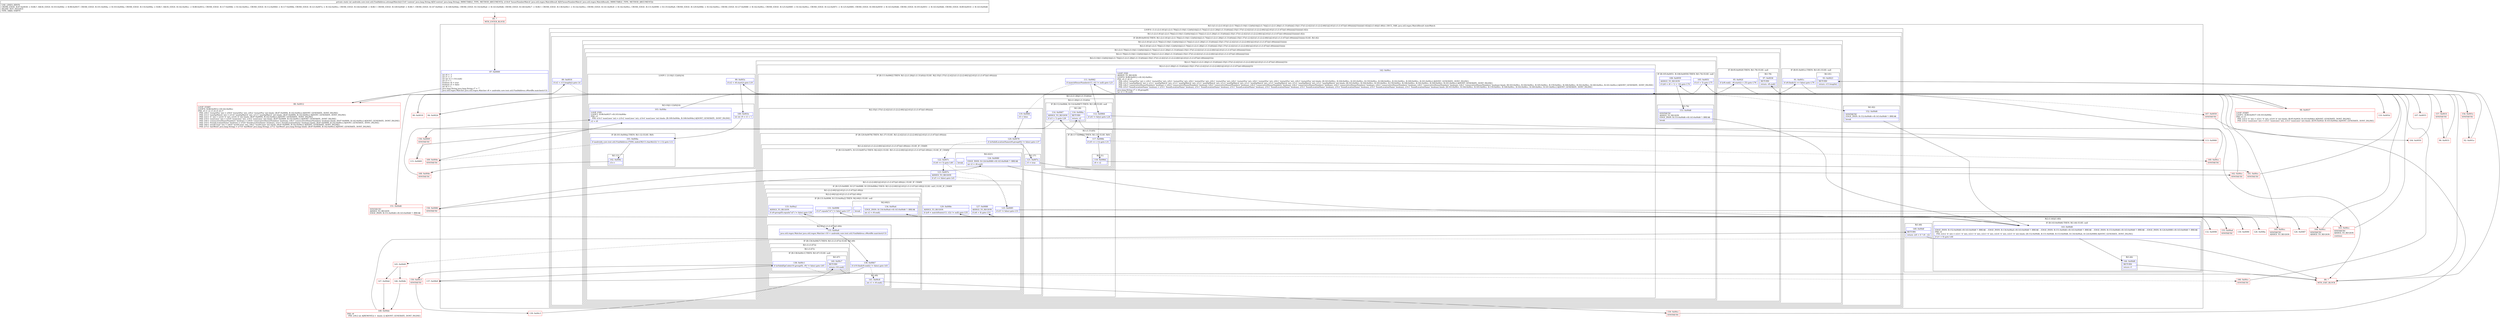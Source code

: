 digraph "CFG forandroidx.core.text.util.FindAddress.attemptMatch(Ljava\/lang\/String;Ljava\/util\/regex\/MatchResult;)I" {
subgraph cluster_Region_770314952 {
label = "R(3:1|(1:(1:(2:(1:81)|(1:(2:(1:78)|(2:(3:10|(1:12)(0)|14)|(2:(1:74)|(2:(1:(2:(1:28)|(1:(1:31)(0))))(2:35|(1:37)(1:(2:42|1)(1:(1:(2:(2:60|1)|(2:61|(1:(1:(1:67)))(1:69)))))))|33)))))))(1:82))|(2:(1:44)|(1:48))) | DECL_VAR: java.util.regex.MatchResult stateMatch\l";
node [shape=record,color=blue];
Node_87 [shape=record,label="{87\:\ 0x0000|int r0 = \-1\lint r1 = \-1\lint int r2 = r14.end()\lint r3 = 1\lboolean r4 = true\lboolean r5 = false\lint r6 = 1\ljava.lang.String java.lang.String r7 = \"\"\ljava.util.regex.Matcher java.util.regex.Matcher r8 = androidx.core.text.util.FindAddress.sWordRe.matcher(r13)\l}"];
subgraph cluster_LoopRegion_1251894404 {
label = "LOOP:0: (1:(1:(2:(1:81)|(1:(2:(1:78)|(2:(3:10|(1:12)(0)|14)|(2:(1:74)|(2:(1:(2:(1:28)|(1:(1:31)(0))))(2:35|(1:37)(1:(2:42|1)(1:(1:(2:(2:60|1)|(2:61|(1:(1:(1:67)))(1:69)))))))|33)))))))(1:82))";
node [shape=record,color=blue];
subgraph cluster_Region_929137748 {
label = "R(1:(1:(2:(1:81)|(1:(2:(1:78)|(2:(3:10|(1:12)(0)|14)|(2:(1:74)|(2:(1:(2:(1:28)|(1:(1:31)(0))))(2:35|(1:37)(1:(2:42|1)(1:(1:(2:(2:60|1)|(2:61|(1:(1:(1:67)))(1:69)))))))|33)))))))(1:82))";
node [shape=record,color=blue];
subgraph cluster_IfRegion_662860893 {
label = "IF [B:89:0x0016] THEN: R(1:(2:(1:81)|(1:(2:(1:78)|(2:(3:10|(1:12)(0)|14)|(2:(1:74)|(2:(1:(2:(1:28)|(1:(1:31)(0))))(2:35|(1:37)(1:(2:42|1)(1:(1:(2:(2:60|1)|(2:61|(1:(1:(1:67)))(1:69)))))))|33))))))) ELSE: R(1:82)";
node [shape=record,color=blue];
Node_89 [shape=record,label="{89\:\ 0x0016|if (r2 \< r13.length()) goto L4\l}"];
subgraph cluster_Region_803772990 {
label = "R(1:(2:(1:81)|(1:(2:(1:78)|(2:(3:10|(1:12)(0)|14)|(2:(1:74)|(2:(1:(2:(1:28)|(1:(1:31)(0))))(2:35|(1:37)(1:(2:42|1)(1:(1:(2:(2:60|1)|(2:61|(1:(1:(1:67)))(1:69)))))))|33)))))))";
node [shape=record,color=blue];
subgraph cluster_Region_291026083 {
label = "R(2:(1:81)|(1:(2:(1:78)|(2:(3:10|(1:12)(0)|14)|(2:(1:74)|(2:(1:(2:(1:28)|(1:(1:31)(0))))(2:35|(1:37)(1:(2:42|1)(1:(1:(2:(2:60|1)|(2:61|(1:(1:(1:67)))(1:69)))))))|33))))))";
node [shape=record,color=blue];
subgraph cluster_IfRegion_219836740 {
label = "IF [B:91:0x001c] THEN: R(1:81) ELSE: null";
node [shape=record,color=blue];
Node_91 [shape=record,label="{91\:\ 0x001c|if (r8.find(r2) == false) goto L79\l}"];
subgraph cluster_Region_685463624 {
label = "R(1:81)";
node [shape=record,color=blue];
Node_93 [shape=record,label="{93\:\ 0x0023|RETURN\l|return \-r13.length()\l}"];
}
}
subgraph cluster_Region_329460259 {
label = "R(1:(2:(1:78)|(2:(3:10|(1:12)(0)|14)|(2:(1:74)|(2:(1:(2:(1:28)|(1:(1:31)(0))))(2:35|(1:37)(1:(2:42|1)(1:(1:(2:(2:60|1)|(2:61|(1:(1:(1:67)))(1:69)))))))|33)))))";
node [shape=record,color=blue];
subgraph cluster_Region_2029087491 {
label = "R(2:(1:78)|(2:(3:10|(1:12)(0)|14)|(2:(1:74)|(2:(1:(2:(1:28)|(1:(1:31)(0))))(2:35|(1:37)(1:(2:42|1)(1:(1:(2:(2:60|1)|(2:61|(1:(1:(1:67)))(1:69)))))))|33))))";
node [shape=record,color=blue];
subgraph cluster_IfRegion_822379233 {
label = "IF [B:95:0x002f] THEN: R(1:78) ELSE: null";
node [shape=record,color=blue];
Node_95 [shape=record,label="{95\:\ 0x002f|if ((r8.end() \- r8.start()) \> 25) goto L76\l}"];
subgraph cluster_Region_160281785 {
label = "R(1:78)";
node [shape=record,color=blue];
Node_97 [shape=record,label="{97\:\ 0x0036|RETURN\l|return \-r8.end()\l}"];
}
}
subgraph cluster_Region_743974162 {
label = "R(2:(3:10|(1:12)(0)|14)|(2:(1:74)|(2:(1:(2:(1:28)|(1:(1:31)(0))))(2:35|(1:37)(1:(2:42|1)(1:(1:(2:(2:60|1)|(2:61|(1:(1:(1:67)))(1:69)))))))|33)))";
node [shape=record,color=blue];
subgraph cluster_LoopRegion_862460208 {
label = "LOOP:1: (3:10|(1:12)(0)|14)";
node [shape=record,color=blue];
Node_99 [shape=record,label="{99\:\ 0x003c|if (r2 \< r8.start()) goto L10\l}"];
subgraph cluster_Region_1811704193 {
label = "R(3:10|(1:12)(0)|14)";
node [shape=record,color=blue];
Node_100 [shape=record,label="{100\:\ 0x003e|int int r9 = r2 + 1\l}"];
subgraph cluster_IfRegion_1003540157 {
label = "IF [B:101:0x004a] THEN: R(1:12) ELSE: R(0)";
node [shape=record,color=blue];
Node_101 [shape=record,label="{101\:\ 0x004a|if (androidx.core.text.util.FindAddress.f74NL.indexOf(r13.charAt(r2)) != (\-1)) goto L12\l}"];
subgraph cluster_Region_532676771 {
label = "R(1:12)";
node [shape=record,color=blue];
Node_102 [shape=record,label="{102\:\ 0x004c|r3++\l}"];
}
subgraph cluster_Region_1580413385 {
label = "R(0)";
node [shape=record,color=blue];
}
}
Node_103 [shape=record,label="{103\:\ 0x004e|LOOP_END\lLOOP:1: B:98:0x0037\-\>B:103:0x004e\lPHI: r3 \l  PHI: (r3v3 'numLines' int) = (r3v2 'numLines' int), (r3v4 'numLines' int) binds: [B:169:0x004e, B:168:0x004e] A[DONT_GENERATE, DONT_INLINE]\l|r2 = r9\l}"];
}
}
subgraph cluster_Region_1414261278 {
label = "R(2:(1:74)|(2:(1:(2:(1:28)|(1:(1:31)(0))))(2:35|(1:37)(1:(2:42|1)(1:(1:(2:(2:60|1)|(2:61|(1:(1:(1:67)))(1:69)))))))|33))";
node [shape=record,color=blue];
subgraph cluster_IfRegion_864041496 {
label = "IF [B:105:0x0051, B:108:0x0059] THEN: R(1:74) ELSE: null";
node [shape=record,color=blue];
Node_105 [shape=record,label="{105\:\ 0x0051|if (r3 \> 5) goto L75\l}"];
Node_108 [shape=record,label="{108\:\ 0x0059|ADDED_TO_REGION\l|if ((r6 = r6 + 1) \> 14) goto L74\l}"];
subgraph cluster_Region_663829223 {
label = "R(1:74)";
node [shape=record,color=blue];
Node_153 [shape=record,label="{153\:\ 0x00d6|SYNTHETIC\lADDED_TO_REGION\lEDGE_INSN: B:153:0x00d6\-\>B:143:0x00d6 ?: BREAK  \l|break\l}"];
}
}
subgraph cluster_Region_65512802 {
label = "R(2:(1:(2:(1:28)|(1:(1:31)(0))))(2:35|(1:37)(1:(2:42|1)(1:(1:(2:(2:60|1)|(2:61|(1:(1:(1:67)))(1:69)))))))|33)";
node [shape=record,color=blue];
subgraph cluster_IfRegion_264533254 {
label = "IF [B:111:0x0062] THEN: R(1:(2:(1:28)|(1:(1:31)(0)))) ELSE: R(2:35|(1:37)(1:(2:42|1)(1:(1:(2:(2:60|1)|(2:61|(1:(1:(1:67)))(1:69)))))))";
node [shape=record,color=blue];
Node_111 [shape=record,label="{111\:\ 0x0062|if (matchHouseNumber(r13, r2) != null) goto L23\l}"];
subgraph cluster_Region_1250753458 {
label = "R(1:(2:(1:28)|(1:(1:31)(0))))";
node [shape=record,color=blue];
subgraph cluster_Region_225850963 {
label = "R(2:(1:28)|(1:(1:31)(0)))";
node [shape=record,color=blue];
subgraph cluster_IfRegion_924935278 {
label = "IF [B:112:0x0064, B:114:0x0067] THEN: R(1:28) ELSE: null";
node [shape=record,color=blue];
Node_112 [shape=record,label="{112\:\ 0x0064|if (r4 != false) goto L24\l}"];
Node_114 [shape=record,label="{114\:\ 0x0067|ADDED_TO_REGION\l|if (r3 \> 1) goto L26\l}"];
subgraph cluster_Region_1359656427 {
label = "R(1:28)";
node [shape=record,color=blue];
Node_116 [shape=record,label="{116\:\ 0x006a|RETURN\l|return \-r2\l}"];
}
}
subgraph cluster_Region_107362041 {
label = "R(1:(1:31)(0))";
node [shape=record,color=blue];
subgraph cluster_IfRegion_2105720419 {
label = "IF [B:117:0x006b] THEN: R(1:31) ELSE: R(0)";
node [shape=record,color=blue];
Node_117 [shape=record,label="{117\:\ 0x006b|if (r0 == (\-1)) goto L31\l}"];
subgraph cluster_Region_180364335 {
label = "R(1:31)";
node [shape=record,color=blue];
Node_118 [shape=record,label="{118\:\ 0x006d|r0 = r2\l}"];
}
subgraph cluster_Region_680424144 {
label = "R(0)";
node [shape=record,color=blue];
}
}
}
}
}
subgraph cluster_Region_1361317494 {
label = "R(2:35|(1:37)(1:(2:42|1)(1:(1:(2:(2:60|1)|(2:61|(1:(1:(1:67)))(1:69)))))))";
node [shape=record,color=blue];
Node_119 [shape=record,label="{119\:\ 0x006f|r4 = false\l}"];
subgraph cluster_IfRegion_383264006 {
label = "IF [B:120:0x0078] THEN: R(1:37) ELSE: R(1:(2:42|1)(1:(1:(2:(2:60|1)|(2:61|(1:(1:(1:67)))(1:69))))))";
node [shape=record,color=blue];
Node_120 [shape=record,label="{120\:\ 0x0078|if (isValidLocationName(r8.group(0)) != false) goto L37\l}"];
subgraph cluster_Region_1316936169 {
label = "R(1:37)";
node [shape=record,color=blue];
Node_121 [shape=record,label="{121\:\ 0x007a|r5 = true\l}"];
}
subgraph cluster_Region_99769624 {
label = "R(1:(2:42|1)(1:(1:(2:(2:60|1)|(2:61|(1:(1:(1:67)))(1:69)))))) | ELSE_IF_CHAIN\l";
node [shape=record,color=blue];
subgraph cluster_IfRegion_2090625732 {
label = "IF [B:122:0x007c, B:123:0x007e] THEN: R(2:42|1) ELSE: R(1:(1:(2:(2:60|1)|(2:61|(1:(1:(1:67)))(1:69))))) | ELSE_IF_CHAIN\l";
node [shape=record,color=blue];
Node_122 [shape=record,label="{122\:\ 0x007c|if (r6 == 5) goto L40\l}"];
Node_123 [shape=record,label="{123\:\ 0x007e|ADDED_TO_REGION\l|if (r5 == false) goto L41\l}"];
subgraph cluster_Region_1294787546 {
label = "R(2:42|1)";
node [shape=record,color=blue];
Node_124 [shape=record,label="{124\:\ 0x0080|EDGE_INSN: B:124:0x0080\-\>B:143:0x00d6 ?: BREAK  \l|int r2 = r8.end()\l}"];
Node_InsnContainer_965355355 [shape=record,label="{|break\l}"];
}
subgraph cluster_Region_241962861 {
label = "R(1:(1:(2:(2:60|1)|(2:61|(1:(1:(1:67)))(1:69))))) | ELSE_IF_CHAIN\l";
node [shape=record,color=blue];
subgraph cluster_IfRegion_584615779 {
label = "IF [B:125:0x0085, B:127:0x0088, B:129:0x008e] THEN: R(1:(2:(2:60|1)|(2:61|(1:(1:(1:67)))(1:69)))) ELSE: null | ELSE_IF_CHAIN\l";
node [shape=record,color=blue];
Node_125 [shape=record,label="{125\:\ 0x0085|if (r5 != false) goto L51\l}"];
Node_127 [shape=record,label="{127\:\ 0x0088|ADDED_TO_REGION\l|if (r6 \> 4) goto L53\l}"];
Node_129 [shape=record,label="{129\:\ 0x008e|ADDED_TO_REGION\l|if ((r9 = matchState(r13, r2)) != null) goto L55\l}"];
subgraph cluster_Region_1437590658 {
label = "R(1:(2:(2:60|1)|(2:61|(1:(1:(1:67)))(1:69))))";
node [shape=record,color=blue];
subgraph cluster_Region_1117944242 {
label = "R(2:(2:60|1)|(2:61|(1:(1:(1:67)))(1:69)))";
node [shape=record,color=blue];
subgraph cluster_IfRegion_1075999533 {
label = "IF [B:131:0x0096, B:133:0x00a2] THEN: R(2:60|1) ELSE: null";
node [shape=record,color=blue];
Node_131 [shape=record,label="{131\:\ 0x0096|if (r7.equals(\"et\") != false) goto L57\l}"];
Node_133 [shape=record,label="{133\:\ 0x00a2|ADDED_TO_REGION\l|if (r9.group(0).equals(\"al\") != false) goto L59\l}"];
subgraph cluster_Region_1566718481 {
label = "R(2:60|1)";
node [shape=record,color=blue];
Node_134 [shape=record,label="{134\:\ 0x00a4|EDGE_INSN: B:134:0x00a4\-\>B:143:0x00d6 ?: BREAK  \l|int r2 = r9.end()\l}"];
Node_InsnContainer_712650306 [shape=record,label="{|break\l}"];
}
}
subgraph cluster_Region_1169197035 {
label = "R(2:61|(1:(1:(1:67)))(1:69))";
node [shape=record,color=blue];
Node_135 [shape=record,label="{135\:\ 0x00a9|java.util.regex.Matcher java.util.regex.Matcher r10 = androidx.core.text.util.FindAddress.sWordRe.matcher(r13)\l}"];
subgraph cluster_IfRegion_1345717814 {
label = "IF [B:136:0x00b7] THEN: R(1:(1:(1:67))) ELSE: R(1:69)";
node [shape=record,color=blue];
Node_136 [shape=record,label="{136\:\ 0x00b7|if (r10.find(r9.end()) != false) goto L63\l}"];
subgraph cluster_Region_1141066503 {
label = "R(1:(1:(1:67)))";
node [shape=record,color=blue];
subgraph cluster_Region_1847733489 {
label = "R(1:(1:67))";
node [shape=record,color=blue];
subgraph cluster_IfRegion_888822005 {
label = "IF [B:138:0x00c1] THEN: R(1:67) ELSE: null";
node [shape=record,color=blue];
Node_138 [shape=record,label="{138\:\ 0x00c1|if (isValidZipCode(r10.group(0), r9) != false) goto L65\l}"];
subgraph cluster_Region_1675471737 {
label = "R(1:67)";
node [shape=record,color=blue];
Node_140 [shape=record,label="{140\:\ 0x00c7|RETURN\l|return r10.end()\l}"];
}
}
}
}
subgraph cluster_Region_1517896955 {
label = "R(1:69)";
node [shape=record,color=blue];
Node_141 [shape=record,label="{141\:\ 0x00c8|int r1 = r9.end()\l}"];
}
}
}
}
}
}
}
}
}
}
}
}
Node_142 [shape=record,label="{142\:\ 0x00cc|LOOP_END\lADDED_TO_REGION\lLOOP:0: B:88:0x0012\-\>B:142:0x00cc\lPHI: r0 r1 r4 r5 \l  PHI: (r0v2 'restartPos' int) = (r0v1 'restartPos' int), (r0v1 'restartPos' int), (r0v1 'restartPos' int), (r0v1 'restartPos' int), (r0v1 'restartPos' int), (r0v1 'restartPos' int), (r0v1 'restartPos' int), (r0v3 'restartPos' int) binds: [B:163:0x00cc, B:164:0x00cc, B:165:0x00cc, B:159:0x00cc, B:166:0x00cc, B:162:0x00cc, B:160:0x00cc, B:161:0x00cc] A[DONT_GENERATE, DONT_INLINE]\l  PHI: (r1v3 'nonZipMatch' int) = (r1v1 'nonZipMatch' int), (r1v1 'nonZipMatch' int), (r1v1 'nonZipMatch' int), (r1v2 'nonZipMatch' int), (r1v1 'nonZipMatch' int), (r1v1 'nonZipMatch' int), (r1v1 'nonZipMatch' int), (r1v1 'nonZipMatch' int) binds: [B:163:0x00cc, B:164:0x00cc, B:165:0x00cc, B:159:0x00cc, B:166:0x00cc, B:162:0x00cc, B:160:0x00cc, B:161:0x00cc] A[DONT_GENERATE, DONT_INLINE]\l  PHI: (r4v3 'consecutiveHouseNumbers' boolean) = (r4v2 'consecutiveHouseNumbers' boolean), (r4v2 'consecutiveHouseNumbers' boolean), (r4v2 'consecutiveHouseNumbers' boolean), (r4v2 'consecutiveHouseNumbers' boolean), (r4v2 'consecutiveHouseNumbers' boolean), (r4v2 'consecutiveHouseNumbers' boolean), (r4v1 'consecutiveHouseNumbers' boolean), (r4v1 'consecutiveHouseNumbers' boolean) binds: [B:163:0x00cc, B:164:0x00cc, B:165:0x00cc, B:159:0x00cc, B:166:0x00cc, B:162:0x00cc, B:160:0x00cc, B:161:0x00cc] A[DONT_GENERATE, DONT_INLINE]\l  PHI: (r5v3 'foundLocationName' boolean) = (r5v1 'foundLocationName' boolean), (r5v1 'foundLocationName' boolean), (r5v1 'foundLocationName' boolean), (r5v1 'foundLocationName' boolean), (r5v1 'foundLocationName' boolean), (r5v2 'foundLocationName' boolean), (r5v1 'foundLocationName' boolean), (r5v1 'foundLocationName' boolean) binds: [B:163:0x00cc, B:164:0x00cc, B:165:0x00cc, B:159:0x00cc, B:166:0x00cc, B:162:0x00cc, B:160:0x00cc, B:161:0x00cc] A[DONT_GENERATE, DONT_INLINE]\l|java.lang.String r7 = r8.group(0)\lint r2 = r8.end()\l}"];
}
}
}
}
}
}
}
subgraph cluster_Region_1067231086 {
label = "R(1:82)";
node [shape=record,color=blue];
Node_152 [shape=record,label="{152\:\ 0x00d6|SYNTHETIC\lEDGE_INSN: B:152:0x00d6\-\>B:143:0x00d6 ?: BREAK  \l|break\l}"];
}
}
}
}
subgraph cluster_Region_1156548321 {
label = "R(2:(1:44)|(1:48))";
node [shape=record,color=blue];
subgraph cluster_IfRegion_1368646343 {
label = "IF [B:143:0x00d6] THEN: R(1:44) ELSE: null";
node [shape=record,color=blue];
Node_143 [shape=record,label="{143\:\ 0x00d6|EDGE_INSN: B:152:0x00d6\-\>B:143:0x00d6 ?: BREAK  , EDGE_INSN: B:134:0x00a4\-\>B:143:0x00d6 ?: BREAK  , EDGE_INSN: B:151:0x00d6\-\>B:143:0x00d6 ?: BREAK  , EDGE_INSN: B:153:0x00d6\-\>B:143:0x00d6 ?: BREAK  , EDGE_INSN: B:124:0x0080\-\>B:143:0x00d6 ?: BREAK  \lPHI: r2 \l  PHI: (r2v2 'it' int) = (r2v1 'it' int), (r2v3 'it' int), (r2v3 'it' int), (r2v4 'it' int), (r2v5 'it' int) binds: [B:152:0x00d6, B:151:0x00d6, B:153:0x00d6, B:134:0x00a4, B:124:0x0080] A[DONT_GENERATE, DONT_INLINE]\l|if (r1 \> 0) goto L44\l}"];
subgraph cluster_Region_956968752 {
label = "R(1:44)";
node [shape=record,color=blue];
Node_144 [shape=record,label="{144\:\ 0x00d8|RETURN\l|return r1\l}"];
}
}
subgraph cluster_Region_670592670 {
label = "R(1:48)";
node [shape=record,color=blue];
Node_149 [shape=record,label="{149\:\ 0x00df|RETURN\l|return \-(r0 \> 0 ? r0 : r2)\l}"];
}
}
}
Node_85 [shape=record,color=red,label="{85\:\ ?|MTH_ENTER_BLOCK\l}"];
Node_88 [shape=record,color=red,label="{88\:\ 0x0012|LOOP_START\lLOOP:0: B:88:0x0012\-\>B:142:0x00cc\lPHI: r0 r1 r2 r3 r4 r5 r6 r7 \l  PHI: (r0v1 'restartPos' int) = (r0v0 'restartPos' int), (r0v2 'restartPos' int) binds: [B:87:0x0000, B:142:0x00cc] A[DONT_GENERATE, DONT_INLINE]\l  PHI: (r1v1 'nonZipMatch' int) = (r1v0 'nonZipMatch' int), (r1v3 'nonZipMatch' int) binds: [B:87:0x0000, B:142:0x00cc] A[DONT_GENERATE, DONT_INLINE]\l  PHI: (r2v1 'it' int) = (r2v0 'it' int), (r2v6 'it' int) binds: [B:87:0x0000, B:142:0x00cc] A[DONT_GENERATE, DONT_INLINE]\l  PHI: (r3v1 'numLines' int) = (r3v0 'numLines' int), (r3v2 'numLines' int) binds: [B:87:0x0000, B:142:0x00cc] A[DONT_GENERATE, DONT_INLINE]\l  PHI: (r4v1 'consecutiveHouseNumbers' boolean) = (r4v0 'consecutiveHouseNumbers' boolean), (r4v3 'consecutiveHouseNumbers' boolean) binds: [B:87:0x0000, B:142:0x00cc] A[DONT_GENERATE, DONT_INLINE]\l  PHI: (r5v1 'foundLocationName' boolean) = (r5v0 'foundLocationName' boolean), (r5v3 'foundLocationName' boolean) binds: [B:87:0x0000, B:142:0x00cc] A[DONT_GENERATE, DONT_INLINE]\l  PHI: (r6v1 'wordCount' int) = (r6v0 'wordCount' int), (r6v2 'wordCount' int) binds: [B:87:0x0000, B:142:0x00cc] A[DONT_GENERATE, DONT_INLINE]\l  PHI: (r7v1 'lastWord' java.lang.String) = (r7v0 'lastWord' java.lang.String), (r7v2 'lastWord' java.lang.String) binds: [B:87:0x0000, B:142:0x00cc] A[DONT_GENERATE, DONT_INLINE]\l}"];
Node_90 [shape=record,color=red,label="{90\:\ 0x0018}"];
Node_94 [shape=record,color=red,label="{94\:\ 0x0024}"];
Node_98 [shape=record,color=red,label="{98\:\ 0x0037|LOOP_START\lLOOP:1: B:98:0x0037\-\>B:103:0x004e\lPHI: r2 r3 \l  PHI: (r2v3 'it' int) = (r2v1 'it' int), (r2v9 'it' int) binds: [B:95:0x002f, B:103:0x004e] A[DONT_GENERATE, DONT_INLINE]\l  PHI: (r3v2 'numLines' int) = (r3v1 'numLines' int), (r3v3 'numLines' int) binds: [B:95:0x002f, B:103:0x004e] A[DONT_GENERATE, DONT_INLINE]\l}"];
Node_168 [shape=record,color=red,label="{168\:\ 0x004e|SYNTHETIC\l}"];
Node_169 [shape=record,color=red,label="{169\:\ 0x004e|SYNTHETIC\l}"];
Node_167 [shape=record,color=red,label="{167\:\ 0x0050|SYNTHETIC\l}"];
Node_104 [shape=record,color=red,label="{104\:\ 0x0050}"];
Node_107 [shape=record,color=red,label="{107\:\ 0x0055}"];
Node_110 [shape=record,color=red,label="{110\:\ 0x005d}"];
Node_113 [shape=record,color=red,label="{113\:\ 0x0066}"];
Node_156 [shape=record,color=red,label="{156\:\ 0x0069|SYNTHETIC\l}"];
Node_115 [shape=record,color=red,label="{115\:\ 0x0069}"];
Node_86 [shape=record,color=red,label="{86\:\ ?|MTH_EXIT_BLOCK\l}"];
Node_161 [shape=record,color=red,label="{161\:\ 0x00cc|SYNTHETIC\l}"];
Node_160 [shape=record,color=red,label="{160\:\ 0x00cc|SYNTHETIC\l}"];
Node_162 [shape=record,color=red,label="{162\:\ 0x00cc|SYNTHETIC\l}"];
Node_158 [shape=record,color=red,label="{158\:\ 0x0080|SYNTHETIC\l}"];
Node_145 [shape=record,color=red,label="{145\:\ 0x00d9}"];
Node_146 [shape=record,color=red,label="{146\:\ 0x00db}"];
Node_148 [shape=record,color=red,label="{148\:\ 0x00de|PHI: r9 \l  PHI: (r9v2 int A[REMOVE]) =  binds: [] A[DONT_GENERATE, DONT_INLINE]\l}"];
Node_147 [shape=record,color=red,label="{147\:\ 0x00dd}"];
Node_126 [shape=record,color=red,label="{126\:\ 0x0087}"];
Node_128 [shape=record,color=red,label="{128\:\ 0x008a}"];
Node_130 [shape=record,color=red,label="{130\:\ 0x0090}"];
Node_132 [shape=record,color=red,label="{132\:\ 0x0098}"];
Node_155 [shape=record,color=red,label="{155\:\ 0x00a4|SYNTHETIC\l}"];
Node_137 [shape=record,color=red,label="{137\:\ 0x00b9}"];
Node_150 [shape=record,color=red,label="{150\:\ 0x00c3|SYNTHETIC\l}"];
Node_139 [shape=record,color=red,label="{139\:\ 0x00c3}"];
Node_166 [shape=record,color=red,label="{166\:\ 0x00cc|SYNTHETIC\l}"];
Node_159 [shape=record,color=red,label="{159\:\ 0x00cc|SYNTHETIC\l}"];
Node_165 [shape=record,color=red,label="{165\:\ 0x00cc|SYNTHETIC\lADDED_TO_REGION\l}"];
Node_164 [shape=record,color=red,label="{164\:\ 0x00cc|SYNTHETIC\lADDED_TO_REGION\l}"];
Node_163 [shape=record,color=red,label="{163\:\ 0x00cc|SYNTHETIC\lADDED_TO_REGION\l|continue\l}"];
Node_151 [shape=record,color=red,label="{151\:\ 0x00d6|SYNTHETIC\lADDED_TO_REGION\lEDGE_INSN: B:151:0x00d6\-\>B:143:0x00d6 ?: BREAK  \l}"];
Node_157 [shape=record,color=red,label="{157\:\ 0x0031|SYNTHETIC\l}"];
Node_96 [shape=record,color=red,label="{96\:\ 0x0031}"];
Node_154 [shape=record,color=red,label="{154\:\ 0x001e|SYNTHETIC\l}"];
Node_92 [shape=record,color=red,label="{92\:\ 0x001e}"];
MethodNode[shape=record,label="{private static int androidx.core.text.util.FindAddress.attemptMatch((r13v0 'content' java.lang.String A[D('content' java.lang.String), IMMUTABLE_TYPE, METHOD_ARGUMENT]), (r14v0 'houseNumberMatch' java.util.regex.MatchResult A[D('houseNumberMatch' java.util.regex.MatchResult), IMMUTABLE_TYPE, METHOD_ARGUMENT]))  | USE_LINES_HINTS\lCROSS_EDGE: B:97:0x0036 \-\> B:86:?, BACK_EDGE: B:103:0x004e \-\> B:98:0x0037, CROSS_EDGE: B:101:0x004a \-\> B:103:0x004e, CROSS_EDGE: B:116:0x006a \-\> B:86:?, BACK_EDGE: B:142:0x00cc \-\> B:88:0x0012, CROSS_EDGE: B:117:0x006b \-\> B:142:0x00cc, CROSS_EDGE: B:112:0x0064 \-\> B:117:0x006b, CROSS_EDGE: B:121:0x007a \-\> B:142:0x00cc, CROSS_EDGE: B:144:0x00d8 \-\> B:86:?, CROSS_EDGE: B:149:0x00df \-\> B:86:?, CROSS_EDGE: B:147:0x00dd \-\> B:148:0x00de, CROSS_EDGE: B:134:0x00a4 \-\> B:143:0x00d6, CROSS_EDGE: B:140:0x00c7 \-\> B:86:?, CROSS_EDGE: B:138:0x00c1 \-\> B:142:0x00cc, CROSS_EDGE: B:141:0x00c8 \-\> B:142:0x00cc, CROSS_EDGE: B:131:0x0096 \-\> B:135:0x00a9, CROSS_EDGE: B:129:0x008e \-\> B:142:0x00cc, CROSS_EDGE: B:127:0x0088 \-\> B:142:0x00cc, CROSS_EDGE: B:125:0x0085 \-\> B:142:0x00cc, CROSS_EDGE: B:122:0x007c \-\> B:125:0x0085, CROSS_EDGE: B:108:0x0059 \-\> B:143:0x00d6, CROSS_EDGE: B:105:0x0051 \-\> B:143:0x00d6, CROSS_EDGE: B:89:0x0016 \-\> B:143:0x00d6\lINLINE_NOT_NEEDED\lTYPE_VARS: EMPTY\l}"];
MethodNode -> Node_85;Node_87 -> Node_88;
Node_89 -> Node_90;
Node_89 -> Node_152[style=dashed];
Node_91 -> Node_94[style=dashed];
Node_91 -> Node_154;
Node_93 -> Node_86;
Node_95 -> Node_98[style=dashed];
Node_95 -> Node_157;
Node_97 -> Node_86;
Node_99 -> Node_100;
Node_99 -> Node_167[style=dashed];
Node_100 -> Node_101;
Node_101 -> Node_102;
Node_101 -> Node_169[style=dashed];
Node_102 -> Node_168;
Node_103 -> Node_98;
Node_105 -> Node_107[style=dashed];
Node_105 -> Node_151;
Node_108 -> Node_110[style=dashed];
Node_108 -> Node_153;
Node_153 -> Node_143;
Node_111 -> Node_112;
Node_111 -> Node_119[style=dashed];
Node_112 -> Node_113;
Node_112 -> Node_117[style=dashed];
Node_114 -> Node_117[style=dashed];
Node_114 -> Node_156;
Node_116 -> Node_86;
Node_117 -> Node_118;
Node_117 -> Node_160[style=dashed];
Node_118 -> Node_161;
Node_119 -> Node_120;
Node_120 -> Node_121;
Node_120 -> Node_122[style=dashed];
Node_121 -> Node_162;
Node_122 -> Node_123;
Node_122 -> Node_125[style=dashed];
Node_123 -> Node_125[style=dashed];
Node_123 -> Node_158;
Node_124 -> Node_143;
Node_125 -> Node_126;
Node_125 -> Node_163[style=dashed];
Node_127 -> Node_128;
Node_127 -> Node_164[style=dashed];
Node_129 -> Node_130;
Node_129 -> Node_165[style=dashed];
Node_131 -> Node_132;
Node_131 -> Node_135[style=dashed];
Node_133 -> Node_135[style=dashed];
Node_133 -> Node_155;
Node_134 -> Node_143;
Node_135 -> Node_136;
Node_136 -> Node_137;
Node_136 -> Node_141[style=dashed];
Node_138 -> Node_150;
Node_138 -> Node_166[style=dashed];
Node_140 -> Node_86;
Node_141 -> Node_159;
Node_142 -> Node_88;
Node_152 -> Node_143;
Node_143 -> Node_144;
Node_143 -> Node_145[style=dashed];
Node_144 -> Node_86;
Node_149 -> Node_86;
Node_85 -> Node_87;
Node_88 -> Node_89;
Node_90 -> Node_91;
Node_94 -> Node_95;
Node_98 -> Node_99;
Node_168 -> Node_103;
Node_169 -> Node_103;
Node_167 -> Node_104;
Node_104 -> Node_105;
Node_107 -> Node_108;
Node_110 -> Node_111;
Node_113 -> Node_114;
Node_156 -> Node_115;
Node_115 -> Node_116;
Node_161 -> Node_142;
Node_160 -> Node_142;
Node_162 -> Node_142;
Node_158 -> Node_124;
Node_145 -> Node_146;
Node_145 -> Node_147;
Node_146 -> Node_148;
Node_148 -> Node_149;
Node_147 -> Node_148;
Node_126 -> Node_127;
Node_128 -> Node_129;
Node_130 -> Node_131;
Node_132 -> Node_133;
Node_155 -> Node_134;
Node_137 -> Node_138;
Node_150 -> Node_139;
Node_139 -> Node_140;
Node_166 -> Node_142;
Node_159 -> Node_142;
Node_165 -> Node_142;
Node_164 -> Node_142;
Node_163 -> Node_142;
Node_151 -> Node_143;
Node_157 -> Node_96;
Node_96 -> Node_97;
Node_154 -> Node_92;
Node_92 -> Node_93;
}

